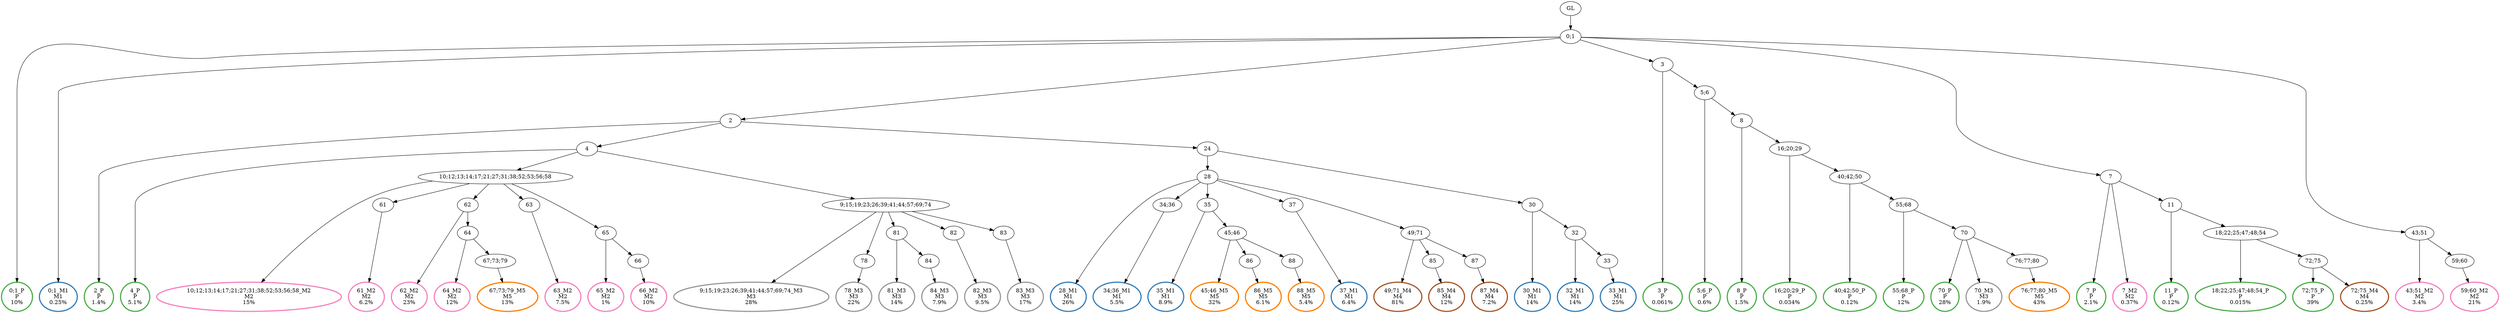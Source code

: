 digraph T {
	{
		rank=same
		91 [penwidth=3,colorscheme=set19,color=3,label="0;1_P\nP\n10%"]
		89 [penwidth=3,colorscheme=set19,color=3,label="2_P\nP\n1.4%"]
		87 [penwidth=3,colorscheme=set19,color=3,label="4_P\nP\n5.1%"]
		85 [penwidth=3,colorscheme=set19,color=3,label="3_P\nP\n0.061%"]
		83 [penwidth=3,colorscheme=set19,color=3,label="5;6_P\nP\n0.6%"]
		81 [penwidth=3,colorscheme=set19,color=3,label="8_P\nP\n1.5%"]
		79 [penwidth=3,colorscheme=set19,color=3,label="16;20;29_P\nP\n0.034%"]
		77 [penwidth=3,colorscheme=set19,color=3,label="40;42;50_P\nP\n0.12%"]
		75 [penwidth=3,colorscheme=set19,color=3,label="55;68_P\nP\n12%"]
		73 [penwidth=3,colorscheme=set19,color=3,label="70_P\nP\n28%"]
		71 [penwidth=3,colorscheme=set19,color=3,label="7_P\nP\n2.1%"]
		69 [penwidth=3,colorscheme=set19,color=3,label="11_P\nP\n0.12%"]
		67 [penwidth=3,colorscheme=set19,color=3,label="18;22;25;47;48;54_P\nP\n0.015%"]
		65 [penwidth=3,colorscheme=set19,color=3,label="72;75_P\nP\n39%"]
		64 [penwidth=3,colorscheme=set19,color=2,label="0;1_M1\nM1\n0.25%"]
		61 [penwidth=3,colorscheme=set19,color=2,label="28_M1\nM1\n26%"]
		59 [penwidth=3,colorscheme=set19,color=2,label="34;36_M1\nM1\n5.5%"]
		57 [penwidth=3,colorscheme=set19,color=2,label="35_M1\nM1\n8.9%"]
		55 [penwidth=3,colorscheme=set19,color=2,label="37_M1\nM1\n6.4%"]
		53 [penwidth=3,colorscheme=set19,color=2,label="30_M1\nM1\n14%"]
		51 [penwidth=3,colorscheme=set19,color=2,label="32_M1\nM1\n14%"]
		49 [penwidth=3,colorscheme=set19,color=2,label="33_M1\nM1\n25%"]
		47 [penwidth=3,colorscheme=set19,color=8,label="10;12;13;14;17;21;27;31;38;52;53;56;58_M2\nM2\n15%"]
		45 [penwidth=3,colorscheme=set19,color=8,label="61_M2\nM2\n6.2%"]
		43 [penwidth=3,colorscheme=set19,color=8,label="62_M2\nM2\n23%"]
		41 [penwidth=3,colorscheme=set19,color=8,label="64_M2\nM2\n12%"]
		39 [penwidth=3,colorscheme=set19,color=8,label="63_M2\nM2\n7.5%"]
		37 [penwidth=3,colorscheme=set19,color=8,label="65_M2\nM2\n1%"]
		35 [penwidth=3,colorscheme=set19,color=8,label="66_M2\nM2\n10%"]
		34 [penwidth=3,colorscheme=set19,color=8,label="7_M2\nM2\n0.37%"]
		32 [penwidth=3,colorscheme=set19,color=8,label="43;51_M2\nM2\n3.4%"]
		30 [penwidth=3,colorscheme=set19,color=8,label="59;60_M2\nM2\n21%"]
		28 [penwidth=3,colorscheme=set19,color=9,label="9;15;19;23;26;39;41;44;57;69;74_M3\nM3\n28%"]
		26 [penwidth=3,colorscheme=set19,color=9,label="78_M3\nM3\n22%"]
		24 [penwidth=3,colorscheme=set19,color=9,label="81_M3\nM3\n14%"]
		22 [penwidth=3,colorscheme=set19,color=9,label="84_M3\nM3\n7.9%"]
		20 [penwidth=3,colorscheme=set19,color=9,label="82_M3\nM3\n9.5%"]
		18 [penwidth=3,colorscheme=set19,color=9,label="83_M3\nM3\n17%"]
		17 [penwidth=3,colorscheme=set19,color=9,label="70_M3\nM3\n1.9%"]
		15 [penwidth=3,colorscheme=set19,color=7,label="49;71_M4\nM4\n81%"]
		13 [penwidth=3,colorscheme=set19,color=7,label="85_M4\nM4\n12%"]
		11 [penwidth=3,colorscheme=set19,color=7,label="87_M4\nM4\n7.2%"]
		10 [penwidth=3,colorscheme=set19,color=7,label="72;75_M4\nM4\n0.25%"]
		8 [penwidth=3,colorscheme=set19,color=5,label="67;73;79_M5\nM5\n13%"]
		6 [penwidth=3,colorscheme=set19,color=5,label="45;46_M5\nM5\n32%"]
		4 [penwidth=3,colorscheme=set19,color=5,label="86_M5\nM5\n6.1%"]
		2 [penwidth=3,colorscheme=set19,color=5,label="88_M5\nM5\n5.4%"]
		0 [penwidth=3,colorscheme=set19,color=5,label="76;77;80_M5\nM5\n43%"]
	}
	93 [label="GL"]
	92 [label="0;1"]
	90 [label="2"]
	88 [label="4"]
	86 [label="3"]
	84 [label="5;6"]
	82 [label="8"]
	80 [label="16;20;29"]
	78 [label="40;42;50"]
	76 [label="55;68"]
	74 [label="70"]
	72 [label="7"]
	70 [label="11"]
	68 [label="18;22;25;47;48;54"]
	66 [label="72;75"]
	63 [label="24"]
	62 [label="28"]
	60 [label="34;36"]
	58 [label="35"]
	56 [label="37"]
	54 [label="30"]
	52 [label="32"]
	50 [label="33"]
	48 [label="10;12;13;14;17;21;27;31;38;52;53;56;58"]
	46 [label="61"]
	44 [label="62"]
	42 [label="64"]
	40 [label="63"]
	38 [label="65"]
	36 [label="66"]
	33 [label="43;51"]
	31 [label="59;60"]
	29 [label="9;15;19;23;26;39;41;44;57;69;74"]
	27 [label="78"]
	25 [label="81"]
	23 [label="84"]
	21 [label="82"]
	19 [label="83"]
	16 [label="49;71"]
	14 [label="85"]
	12 [label="87"]
	9 [label="67;73;79"]
	7 [label="45;46"]
	5 [label="86"]
	3 [label="88"]
	1 [label="76;77;80"]
	93 -> 92
	92 -> 91
	92 -> 90
	92 -> 86
	92 -> 72
	92 -> 64
	92 -> 33
	90 -> 89
	90 -> 88
	90 -> 63
	88 -> 87
	88 -> 48
	88 -> 29
	86 -> 85
	86 -> 84
	84 -> 83
	84 -> 82
	82 -> 81
	82 -> 80
	80 -> 79
	80 -> 78
	78 -> 77
	78 -> 76
	76 -> 75
	76 -> 74
	74 -> 73
	74 -> 17
	74 -> 1
	72 -> 71
	72 -> 70
	72 -> 34
	70 -> 69
	70 -> 68
	68 -> 67
	68 -> 66
	66 -> 65
	66 -> 10
	63 -> 62
	63 -> 54
	62 -> 61
	62 -> 60
	62 -> 58
	62 -> 56
	62 -> 16
	60 -> 59
	58 -> 57
	58 -> 7
	56 -> 55
	54 -> 53
	54 -> 52
	52 -> 51
	52 -> 50
	50 -> 49
	48 -> 47
	48 -> 46
	48 -> 44
	48 -> 40
	48 -> 38
	46 -> 45
	44 -> 43
	44 -> 42
	42 -> 41
	42 -> 9
	40 -> 39
	38 -> 37
	38 -> 36
	36 -> 35
	33 -> 32
	33 -> 31
	31 -> 30
	29 -> 28
	29 -> 27
	29 -> 25
	29 -> 21
	29 -> 19
	27 -> 26
	25 -> 24
	25 -> 23
	23 -> 22
	21 -> 20
	19 -> 18
	16 -> 15
	16 -> 14
	16 -> 12
	14 -> 13
	12 -> 11
	9 -> 8
	7 -> 6
	7 -> 5
	7 -> 3
	5 -> 4
	3 -> 2
	1 -> 0
}
